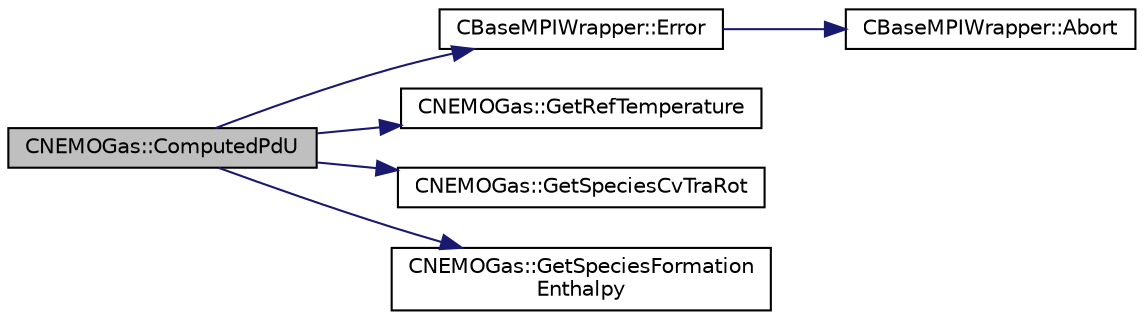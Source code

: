 digraph "CNEMOGas::ComputedPdU"
{
 // LATEX_PDF_SIZE
  edge [fontname="Helvetica",fontsize="10",labelfontname="Helvetica",labelfontsize="10"];
  node [fontname="Helvetica",fontsize="10",shape=record];
  rankdir="LR";
  Node1 [label="CNEMOGas::ComputedPdU",height=0.2,width=0.4,color="black", fillcolor="grey75", style="filled", fontcolor="black",tooltip="Compute derivative of pressure w.r.t. conservative variables."];
  Node1 -> Node2 [color="midnightblue",fontsize="10",style="solid",fontname="Helvetica"];
  Node2 [label="CBaseMPIWrapper::Error",height=0.2,width=0.4,color="black", fillcolor="white", style="filled",URL="$classCBaseMPIWrapper.html#a04457c47629bda56704e6a8804833eeb",tooltip=" "];
  Node2 -> Node3 [color="midnightblue",fontsize="10",style="solid",fontname="Helvetica"];
  Node3 [label="CBaseMPIWrapper::Abort",height=0.2,width=0.4,color="black", fillcolor="white", style="filled",URL="$classCBaseMPIWrapper.html#af7297d861dca86b45cf561b6ab642e8f",tooltip=" "];
  Node1 -> Node4 [color="midnightblue",fontsize="10",style="solid",fontname="Helvetica"];
  Node4 [label="CNEMOGas::GetRefTemperature",height=0.2,width=0.4,color="black", fillcolor="white", style="filled",URL="$classCNEMOGas.html#a99fcf844d1e87f6883e1cfb363be74b3",tooltip="Get reference temperature."];
  Node1 -> Node5 [color="midnightblue",fontsize="10",style="solid",fontname="Helvetica"];
  Node5 [label="CNEMOGas::GetSpeciesCvTraRot",height=0.2,width=0.4,color="black", fillcolor="white", style="filled",URL="$classCNEMOGas.html#a67fbebd4d497989fb7d0ae3c1d242689",tooltip="Get species T-R specific heats at constant volume."];
  Node1 -> Node6 [color="midnightblue",fontsize="10",style="solid",fontname="Helvetica"];
  Node6 [label="CNEMOGas::GetSpeciesFormation\lEnthalpy",height=0.2,width=0.4,color="black", fillcolor="white", style="filled",URL="$classCNEMOGas.html#a21a832de3dae09a10308643423f9336e",tooltip="Get species formation enthalpy."];
}
